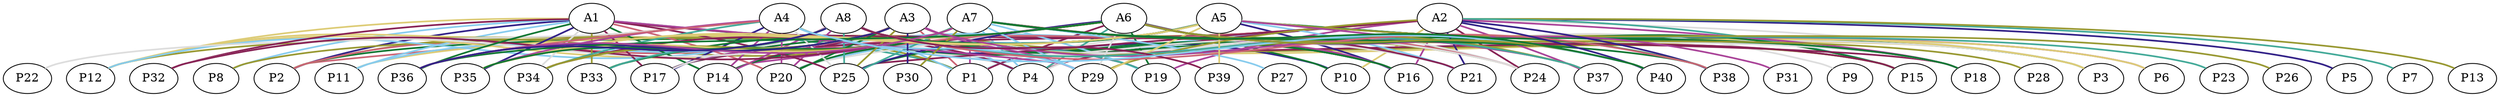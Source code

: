 graph {
	graph [rankdir=BT]
	A1
	A2
	A3
	A4
	A5
	A6
	A7
	A8
	P1
	P1 -- A3 [color="#CC6677" style=bold]
	P1 -- A1 [color="#44AA99" style=bold]
	P1 -- A4 [color="#999933" style=bold]
	P1 -- A6 [color="#882255" style=bold]
	P1 -- A8 [color="#88CCEE" style=bold]
	P1 -- A2 [color="#88CCEE" style=bold]
	P1 -- A7 [color="#AA4499" style=bold]
	P1 -- A5 [color="#DDDDDD" style=bold]
	P2
	P2 -- A4 [color="#CC6677" style=bold]
	P2 -- A1 [color="#332288" style=bold]
	P2 -- A8 [color="#CC6677" style=bold]
	P2 -- A7 [color="#999933" style=bold]
	P2 -- A6 [color="#117733" style=bold]
	P3
	P3 -- A5 [color="#117733" style=bold]
	P3 -- A3 [color="#DDCC77" style=bold]
	P3 -- A2 [color="#DDDDDD" style=bold]
	P3 -- A6 [color="#DDDDDD" style=bold]
	P3 -- A7 [color="#DDCC77" style=bold]
	P4
	P4 -- A8 [color="#882255" style=bold]
	P4 -- A5 [color="#DDDDDD" style=bold]
	P4 -- A4 [color="#88CCEE" style=bold]
	P4 -- A2 [color="#882255" style=bold]
	P4 -- A6 [color="#44AA99" style=bold]
	P4 -- A7 [color="#88CCEE" style=bold]
	P4 -- A1 [color="#DDDDDD" style=bold]
	P4 -- A3 [color="#88CCEE" style=bold]
	P5
	P5 -- A2 [color="#332288" style=bold]
	P6
	P6 -- A5 [color="#AA4499" style=bold]
	P6 -- A6 [color="#DDCC77" style=bold]
	P7
	P7 -- A2 [color="#44AA99" style=bold]
	P8
	P8 -- A1 [color="#88CCEE" style=bold]
	P8 -- A6 [color="#999933" style=bold]
	P9
	P9 -- A6 [color="#DDDDDD" style=bold]
	P10
	P10 -- A4 [color="#332288" style=bold]
	P10 -- A3 [color="#88CCEE" style=bold]
	P10 -- A2 [color="#DDCC77" style=bold]
	P10 -- A6 [color="#117733" style=bold]
	P11
	P11 -- A1 [color="#88CCEE" style=bold]
	P11 -- A2 [color="#DDCC77" style=bold]
	P11 -- A8 [color="#88CCEE" style=bold]
	P12
	P12 -- A6 [color="#999933" style=bold]
	P12 -- A4 [color="#DDCC77" style=bold]
	P12 -- A1 [color="#DDCC77" style=bold]
	P12 -- A8 [color="#88CCEE" style=bold]
	P12 -- A3 [color="#DDCC77" style=bold]
	P13
	P13 -- A2 [color="#999933" style=bold]
	P14
	P14 -- A4 [color="#AA4499" style=bold]
	P14 -- A2 [color="#88CCEE" style=bold]
	P14 -- A3 [color="#882255" style=bold]
	P14 -- A1 [color="#117733" style=bold]
	P14 -- A7 [color="#117733" style=bold]
	P14 -- A8 [color="#AA4499" style=bold]
	P14 -- A6 [color="#AA4499" style=bold]
	P14 -- A5 [color="#CC6677" style=bold]
	P15
	P15 -- A3 [color="#999933" style=bold]
	P15 -- A5 [color="#117733" style=bold]
	P15 -- A6 [color="#999933" style=bold]
	P15 -- A8 [color="#882255" style=bold]
	P15 -- A2 [color="#44AA99" style=bold]
	P16
	P16 -- A6 [color="#AA4499" style=bold]
	P16 -- A8 [color="#117733" style=bold]
	P16 -- A2 [color="#AA4499" style=bold]
	P16 -- A3 [color="#117733" style=bold]
	P16 -- A5 [color="#332288" style=bold]
	P16 -- A4 [color="#117733" style=bold]
	P17
	P17 -- A5 [color="#117733" style=bold]
	P17 -- A8 [color="#DDDDDD" style=bold]
	P17 -- A3 [color="#AA4499" style=bold]
	P17 -- A2 [color="#882255" style=bold]
	P17 -- A7 [color="#AA4499" style=bold]
	P17 -- A4 [color="#332288" style=bold]
	P17 -- A1 [color="#882255" style=bold]
	P18
	P18 -- A6 [color="#DDDDDD" style=bold]
	P18 -- A7 [color="#117733" style=bold]
	P18 -- A2 [color="#AA4499" style=bold]
	P18 -- A1 [color="#882255" style=bold]
	P18 -- A5 [color="#117733" style=bold]
	P19
	P19 -- A4 [color="#332288" style=bold]
	P19 -- A6 [color="#117733" style=bold]
	P19 -- A8 [color="#44AA99" style=bold]
	P19 -- A2 [color="#AA4499" style=bold]
	P19 -- A7 [color="#88CCEE" style=bold]
	P20
	P20 -- A8 [color="#AA4499" style=bold]
	P20 -- A2 [color="#CC6677" style=bold]
	P20 -- A4 [color="#AA4499" style=bold]
	P20 -- A1 [color="#CC6677" style=bold]
	P20 -- A3 [color="#117733" style=bold]
	P20 -- A7 [color="#117733" style=bold]
	P20 -- A6 [color="#DDDDDD" style=bold]
	P20 -- A5 [color="#88CCEE" style=bold]
	P21
	P21 -- A5 [color="#88CCEE" style=bold]
	P21 -- A4 [color="#DDDDDD" style=bold]
	P21 -- A3 [color="#DDDDDD" style=bold]
	P21 -- A2 [color="#332288" style=bold]
	P21 -- A7 [color="#882255" style=bold]
	P22
	P22 -- A4 [color="#DDDDDD" style=bold]
	P23
	P23 -- A5 [color="#44AA99" style=bold]
	P24
	P24 -- A2 [color="#882255" style=bold]
	P24 -- A3 [color="#999933" style=bold]
	P24 -- A8 [color="#DDDDDD" style=bold]
	P24 -- A5 [color="#DDDDDD" style=bold]
	P24 -- A7 [color="#CC6677" style=bold]
	P25
	P25 -- A3 [color="#999933" style=bold]
	P25 -- A1 [color="#882255" style=bold]
	P25 -- A2 [color="#882255" style=bold]
	P25 -- A5 [color="#117733" style=bold]
	P25 -- A4 [color="#DDDDDD" style=bold]
	P25 -- A7 [color="#44AA99" style=bold]
	P25 -- A8 [color="#44AA99" style=bold]
	P25 -- A6 [color="#332288" style=bold]
	P26
	P26 -- A5 [color="#999933" style=bold]
	P27
	P27 -- A7 [color="#88CCEE" style=bold]
	P28
	P28 -- A6 [color="#999933" style=bold]
	P29
	P29 -- A2 [color="#999933" style=bold]
	P29 -- A1 [color="#AA4499" style=bold]
	P29 -- A5 [color="#DDCC77" style=bold]
	P29 -- A6 [color="#DDDDDD" style=bold]
	P29 -- A4 [color="#88CCEE" style=bold]
	P29 -- A7 [color="#88CCEE" style=bold]
	P29 -- A3 [color="#AA4499" style=bold]
	P30
	P30 -- A3 [color="#332288" style=bold]
	P30 -- A7 [color="#999933" style=bold]
	P31
	P31 -- A6 [color="#AA4499" style=bold]
	P32
	P32 -- A3 [color="#DDDDDD" style=bold]
	P32 -- A1 [color="#882255" style=bold]
	P32 -- A7 [color="#882255" style=bold]
	P33
	P33 -- A8 [color="#44AA99" style=bold]
	P33 -- A3 [color="#CC6677" style=bold]
	P33 -- A7 [color="#117733" style=bold]
	P33 -- A1 [color="#999933" style=bold]
	P33 -- A5 [color="#117733" style=bold]
	P34
	P34 -- A3 [color="#DDCC77" style=bold]
	P34 -- A1 [color="#DDDDDD" style=bold]
	P34 -- A5 [color="#DDCC77" style=bold]
	P34 -- A4 [color="#44AA99" style=bold]
	P34 -- A6 [color="#882255" style=bold]
	P34 -- A7 [color="#999933" style=bold]
	P34 -- A8 [color="#999933" style=bold]
	P35
	P35 -- A6 [color="#DDCC77" style=bold]
	P35 -- A3 [color="#117733" style=bold]
	P35 -- A4 [color="#AA4499" style=bold]
	P35 -- A1 [color="#332288" style=bold]
	P35 -- A8 [color="#117733" style=bold]
	P35 -- A7 [color="#DDCC77" style=bold]
	P35 -- A5 [color="#DDCC77" style=bold]
	P36
	P36 -- A7 [color="#AA4499" style=bold]
	P36 -- A6 [color="#117733" style=bold]
	P36 -- A3 [color="#332288" style=bold]
	P36 -- A4 [color="#CC6677" style=bold]
	P36 -- A1 [color="#117733" style=bold]
	P36 -- A8 [color="#332288" style=bold]
	P37
	P37 -- A7 [color="#999933" style=bold]
	P37 -- A5 [color="#AA4499" style=bold]
	P37 -- A8 [color="#44AA99" style=bold]
	P37 -- A2 [color="#AA4499" style=bold]
	P37 -- A3 [color="#AA4499" style=bold]
	P38
	P38 -- A2 [color="#332288" style=bold]
	P38 -- A8 [color="#CC6677" style=bold]
	P38 -- A6 [color="#117733" style=bold]
	P38 -- A7 [color="#117733" style=bold]
	P39
	P39 -- A5 [color="#DDCC77" style=bold]
	P39 -- A8 [color="#882255" style=bold]
	P40
	P40 -- A4 [color="#88CCEE" style=bold]
	P40 -- A6 [color="#999933" style=bold]
	P40 -- A7 [color="#117733" style=bold]
	P40 -- A2 [color="#332288" style=bold]
}
